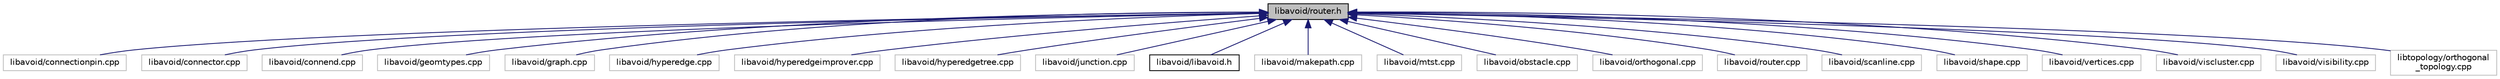 digraph "libavoid/router.h"
{
  edge [fontname="Helvetica",fontsize="10",labelfontname="Helvetica",labelfontsize="10"];
  node [fontname="Helvetica",fontsize="10",shape=record];
  Node24 [label="libavoid/router.h",height=0.2,width=0.4,color="black", fillcolor="grey75", style="filled", fontcolor="black"];
  Node24 -> Node25 [dir="back",color="midnightblue",fontsize="10",style="solid",fontname="Helvetica"];
  Node25 [label="libavoid/connectionpin.cpp",height=0.2,width=0.4,color="grey75", fillcolor="white", style="filled"];
  Node24 -> Node26 [dir="back",color="midnightblue",fontsize="10",style="solid",fontname="Helvetica"];
  Node26 [label="libavoid/connector.cpp",height=0.2,width=0.4,color="grey75", fillcolor="white", style="filled"];
  Node24 -> Node27 [dir="back",color="midnightblue",fontsize="10",style="solid",fontname="Helvetica"];
  Node27 [label="libavoid/connend.cpp",height=0.2,width=0.4,color="grey75", fillcolor="white", style="filled"];
  Node24 -> Node28 [dir="back",color="midnightblue",fontsize="10",style="solid",fontname="Helvetica"];
  Node28 [label="libavoid/geomtypes.cpp",height=0.2,width=0.4,color="grey75", fillcolor="white", style="filled"];
  Node24 -> Node29 [dir="back",color="midnightblue",fontsize="10",style="solid",fontname="Helvetica"];
  Node29 [label="libavoid/graph.cpp",height=0.2,width=0.4,color="grey75", fillcolor="white", style="filled"];
  Node24 -> Node30 [dir="back",color="midnightblue",fontsize="10",style="solid",fontname="Helvetica"];
  Node30 [label="libavoid/hyperedge.cpp",height=0.2,width=0.4,color="grey75", fillcolor="white", style="filled"];
  Node24 -> Node31 [dir="back",color="midnightblue",fontsize="10",style="solid",fontname="Helvetica"];
  Node31 [label="libavoid/hyperedgeimprover.cpp",height=0.2,width=0.4,color="grey75", fillcolor="white", style="filled"];
  Node24 -> Node32 [dir="back",color="midnightblue",fontsize="10",style="solid",fontname="Helvetica"];
  Node32 [label="libavoid/hyperedgetree.cpp",height=0.2,width=0.4,color="grey75", fillcolor="white", style="filled"];
  Node24 -> Node33 [dir="back",color="midnightblue",fontsize="10",style="solid",fontname="Helvetica"];
  Node33 [label="libavoid/junction.cpp",height=0.2,width=0.4,color="grey75", fillcolor="white", style="filled"];
  Node24 -> Node34 [dir="back",color="midnightblue",fontsize="10",style="solid",fontname="Helvetica"];
  Node34 [label="libavoid/libavoid.h",height=0.2,width=0.4,color="black", fillcolor="white", style="filled",URL="$libavoid_8h.html",tooltip="Standard libavoid include file which includes all libavoid header files. "];
  Node24 -> Node35 [dir="back",color="midnightblue",fontsize="10",style="solid",fontname="Helvetica"];
  Node35 [label="libavoid/makepath.cpp",height=0.2,width=0.4,color="grey75", fillcolor="white", style="filled"];
  Node24 -> Node36 [dir="back",color="midnightblue",fontsize="10",style="solid",fontname="Helvetica"];
  Node36 [label="libavoid/mtst.cpp",height=0.2,width=0.4,color="grey75", fillcolor="white", style="filled"];
  Node24 -> Node37 [dir="back",color="midnightblue",fontsize="10",style="solid",fontname="Helvetica"];
  Node37 [label="libavoid/obstacle.cpp",height=0.2,width=0.4,color="grey75", fillcolor="white", style="filled"];
  Node24 -> Node38 [dir="back",color="midnightblue",fontsize="10",style="solid",fontname="Helvetica"];
  Node38 [label="libavoid/orthogonal.cpp",height=0.2,width=0.4,color="grey75", fillcolor="white", style="filled"];
  Node24 -> Node39 [dir="back",color="midnightblue",fontsize="10",style="solid",fontname="Helvetica"];
  Node39 [label="libavoid/router.cpp",height=0.2,width=0.4,color="grey75", fillcolor="white", style="filled"];
  Node24 -> Node40 [dir="back",color="midnightblue",fontsize="10",style="solid",fontname="Helvetica"];
  Node40 [label="libavoid/scanline.cpp",height=0.2,width=0.4,color="grey75", fillcolor="white", style="filled"];
  Node24 -> Node41 [dir="back",color="midnightblue",fontsize="10",style="solid",fontname="Helvetica"];
  Node41 [label="libavoid/shape.cpp",height=0.2,width=0.4,color="grey75", fillcolor="white", style="filled"];
  Node24 -> Node42 [dir="back",color="midnightblue",fontsize="10",style="solid",fontname="Helvetica"];
  Node42 [label="libavoid/vertices.cpp",height=0.2,width=0.4,color="grey75", fillcolor="white", style="filled"];
  Node24 -> Node43 [dir="back",color="midnightblue",fontsize="10",style="solid",fontname="Helvetica"];
  Node43 [label="libavoid/viscluster.cpp",height=0.2,width=0.4,color="grey75", fillcolor="white", style="filled"];
  Node24 -> Node44 [dir="back",color="midnightblue",fontsize="10",style="solid",fontname="Helvetica"];
  Node44 [label="libavoid/visibility.cpp",height=0.2,width=0.4,color="grey75", fillcolor="white", style="filled"];
  Node24 -> Node45 [dir="back",color="midnightblue",fontsize="10",style="solid",fontname="Helvetica"];
  Node45 [label="libtopology/orthogonal\l_topology.cpp",height=0.2,width=0.4,color="grey75", fillcolor="white", style="filled"];
}
